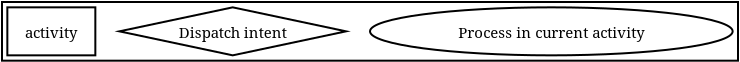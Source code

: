 <?xml version="1.0" encoding="UTF-8"?>
<dia:diagram xmlns:dia="http://www.lysator.liu.se/~alla/dia/">
  <dia:layer name="Background" visible="true">
    <dia:object type="Standard - Polygon" version="0" id="polygon">
       <dia:attribute name="poly_points">
        <dia:point val="-0.267,1.267"/>
        <dia:point val="-0.267,-1.667"/>
        <dia:point val="36.533,-1.667"/>
        <dia:point val="36.533,1.267"/>
      </dia:attribute>
      <dia:attribute name="obj_pos">
        <dia:point val="-0.267,1.267"/>
      </dia:attribute>
      <dia:attribute name="obj_bb">
        <dia:rectangle val="-0.377,-1.777;36.643,1.377"/>
      </dia:attribute>
      <dia:attribute name="border_color">
        <dia:color val="#ffffff"/>
      </dia:attribute>
      <dia:attribute name="inner_color">
        <dia:color val="#ffffff"/>
      </dia:attribute>
    </dia:object>
<!-- activity -->
<dia:group>
    <dia:object type="Standard - Polygon" version="0" id="1">
       <dia:attribute name="poly_points">
        <dia:point val="4.4,-1.4"/>
        <dia:point val="0,-1.4"/>
        <dia:point val="0,1"/>
        <dia:point val="4.4,1"/>
      </dia:attribute>
      <dia:attribute name="obj_pos">
        <dia:point val="4.4,-1.4"/>
      </dia:attribute>
      <dia:attribute name="obj_bb">
        <dia:rectangle val="-0.11,-1.51;4.51,1.11"/>
      </dia:attribute>
      <dia:attribute name="show_background">
        <dia:boolean val="true"/>
      </dia:attribute>
    </dia:object>
    <dia:object type="Standard - Text" version="0" id="0">
      <dia:attribute name="text">
        <dia:composite type="text">
          <dia:attribute name="string">
            <dia:string>#activity#</dia:string>
          </dia:attribute>
          <dia:attribute name="font">
            <dia:font name="Times-Roman"/>
          </dia:attribute>
          <dia:attribute name="height">
            <dia:real val="0.933"/>
          </dia:attribute>
          <dia:attribute name="pos">
            <dia:point val="2.2,0.133"/>
          </dia:attribute>
          <dia:attribute name="color">
            <dia:color val="#000000"/>
          </dia:attribute>
          <dia:attribute name="alignment">
            <dia:enum val="1"/>
          </dia:attribute>
        </dia:composite>
      </dia:attribute>
      <dia:attribute name="obj_pos">
        <dia:point val="2.2,0.133"/>
      </dia:attribute>
      <dia:attribute name="obj_bb">
        <dia:rectangle val="0.5,-0.267;3.9,0.533"/>
      </dia:attribute>
    </dia:object>
</dia:group>
<!-- newAct -->
<dia:group>
    <dia:object type="Standard - Polygon" version="0" id="2">
       <dia:attribute name="poly_points">
        <dia:point val="11.267,-1.4"/>
        <dia:point val="5.6,-0.2"/>
        <dia:point val="11.267,1"/>
        <dia:point val="16.933,-0.2"/>
      </dia:attribute>
      <dia:attribute name="obj_pos">
        <dia:point val="11.267,-1.4"/>
      </dia:attribute>
      <dia:attribute name="obj_bb">
        <dia:rectangle val="5.49,-0.31;17.043,-0.09"/>
      </dia:attribute>
      <dia:attribute name="show_background">
        <dia:boolean val="true"/>
      </dia:attribute>
    </dia:object>
    <dia:object type="Standard - Text" version="0" id="0">
      <dia:attribute name="text">
        <dia:composite type="text">
          <dia:attribute name="string">
            <dia:string>#Dispatch intent#</dia:string>
          </dia:attribute>
          <dia:attribute name="font">
            <dia:font name="Times-Roman"/>
          </dia:attribute>
          <dia:attribute name="height">
            <dia:real val="0.933"/>
          </dia:attribute>
          <dia:attribute name="pos">
            <dia:point val="11.267,0.133"/>
          </dia:attribute>
          <dia:attribute name="color">
            <dia:color val="#000000"/>
          </dia:attribute>
          <dia:attribute name="alignment">
            <dia:enum val="1"/>
          </dia:attribute>
        </dia:composite>
      </dia:attribute>
      <dia:attribute name="obj_pos">
        <dia:point val="11.267,0.133"/>
      </dia:attribute>
      <dia:attribute name="obj_bb">
        <dia:rectangle val="7.7,-0.267;14.833,0.533"/>
      </dia:attribute>
    </dia:object>
</dia:group>
<!-- inAct -->
<dia:group>
    <dia:object type="Standard - Ellipse" version="0" id="3">
      <dia:attribute name="elem_corner">
        <dia:point val="18.133,-1.4"/>
      </dia:attribute>
      <dia:attribute name="elem_width">
        <dia:real val="18.133"/>
      </dia:attribute>
      <dia:attribute name="elem_height">
        <dia:real val="2.4"/>
      </dia:attribute>
      <dia:attribute name="obj_pos">
        <dia:point val="18.133,-1.4"/>
      </dia:attribute>
      <dia:attribute name="obj_bb">
        <dia:rectangle val="18.023,-1.51;36.377,1.11"/>
      </dia:attribute>
      <dia:attribute name="show_background">
        <dia:boolean val="true"/>
      </dia:attribute>
    </dia:object>
    <dia:object type="Standard - Text" version="0" id="0">
      <dia:attribute name="text">
        <dia:composite type="text">
          <dia:attribute name="string">
            <dia:string>#Process in current activity#</dia:string>
          </dia:attribute>
          <dia:attribute name="font">
            <dia:font name="Times-Roman"/>
          </dia:attribute>
          <dia:attribute name="height">
            <dia:real val="0.933"/>
          </dia:attribute>
          <dia:attribute name="pos">
            <dia:point val="27.2,0.133"/>
          </dia:attribute>
          <dia:attribute name="color">
            <dia:color val="#000000"/>
          </dia:attribute>
          <dia:attribute name="alignment">
            <dia:enum val="1"/>
          </dia:attribute>
        </dia:composite>
      </dia:attribute>
      <dia:attribute name="obj_pos">
        <dia:point val="27.2,0.133"/>
      </dia:attribute>
      <dia:attribute name="obj_bb">
        <dia:rectangle val="21.2,-0.267;33.2,0.533"/>
      </dia:attribute>
    </dia:object>
</dia:group>
  </dia:layer>
</dia:diagram>
